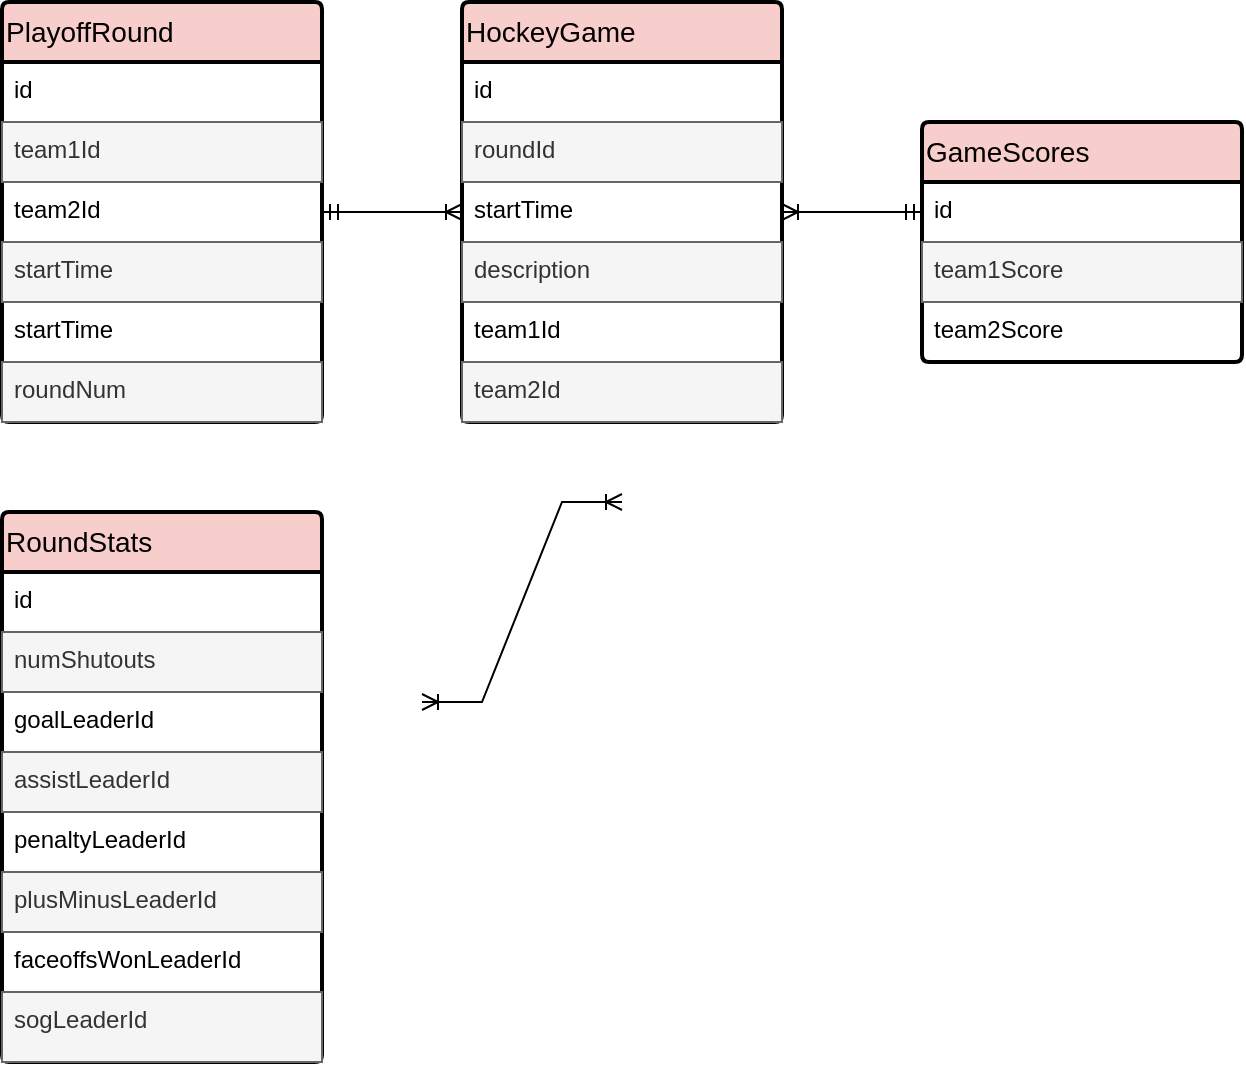 <mxfile version="26.2.14">
  <diagram id="R2lEEEUBdFMjLlhIrx00" name="Page-1">
    <mxGraphModel dx="772" dy="2116" grid="1" gridSize="10" guides="1" tooltips="1" connect="1" arrows="1" fold="1" page="1" pageScale="1" pageWidth="1100" pageHeight="850" math="0" shadow="0" extFonts="Permanent Marker^https://fonts.googleapis.com/css?family=Permanent+Marker">
      <root>
        <mxCell id="0" />
        <mxCell id="1" parent="0" />
        <mxCell id="98NpVVqbb9-Y8To-TxXA-19" value="PlayoffRound" style="swimlane;childLayout=stackLayout;horizontal=1;startSize=30;horizontalStack=0;rounded=1;fontSize=14;fontStyle=0;strokeWidth=2;resizeParent=0;resizeLast=1;shadow=0;dashed=0;align=left;arcSize=4;whiteSpace=wrap;html=1;fillColor=#f8cecc;strokeColor=#000000;" vertex="1" parent="1">
          <mxGeometry x="210" y="-1530" width="160" height="210" as="geometry" />
        </mxCell>
        <mxCell id="98NpVVqbb9-Y8To-TxXA-24" value="id" style="text;strokeColor=none;fillColor=none;spacingLeft=4;spacingRight=4;overflow=hidden;rotatable=0;points=[[0,0.5],[1,0.5]];portConstraint=eastwest;fontSize=12;whiteSpace=wrap;html=1;" vertex="1" parent="98NpVVqbb9-Y8To-TxXA-19">
          <mxGeometry y="30" width="160" height="30" as="geometry" />
        </mxCell>
        <mxCell id="98NpVVqbb9-Y8To-TxXA-26" value="team1Id" style="text;strokeColor=#666666;fillColor=#f5f5f5;spacingLeft=4;spacingRight=4;overflow=hidden;rotatable=0;points=[[0,0.5],[1,0.5]];portConstraint=eastwest;fontSize=12;whiteSpace=wrap;html=1;fontColor=#333333;" vertex="1" parent="98NpVVqbb9-Y8To-TxXA-19">
          <mxGeometry y="60" width="160" height="30" as="geometry" />
        </mxCell>
        <mxCell id="98NpVVqbb9-Y8To-TxXA-28" value="team2Id" style="text;strokeColor=none;fillColor=none;spacingLeft=4;spacingRight=4;overflow=hidden;rotatable=0;points=[[0,0.5],[1,0.5]];portConstraint=eastwest;fontSize=12;whiteSpace=wrap;html=1;" vertex="1" parent="98NpVVqbb9-Y8To-TxXA-19">
          <mxGeometry y="90" width="160" height="30" as="geometry" />
        </mxCell>
        <mxCell id="98NpVVqbb9-Y8To-TxXA-31" value="startTime" style="text;strokeColor=#666666;fillColor=#f5f5f5;spacingLeft=4;spacingRight=4;overflow=hidden;rotatable=0;points=[[0,0.5],[1,0.5]];portConstraint=eastwest;fontSize=12;whiteSpace=wrap;html=1;fontColor=#333333;" vertex="1" parent="98NpVVqbb9-Y8To-TxXA-19">
          <mxGeometry y="120" width="160" height="30" as="geometry" />
        </mxCell>
        <mxCell id="98NpVVqbb9-Y8To-TxXA-32" value="startTime" style="text;strokeColor=none;fillColor=none;spacingLeft=4;spacingRight=4;overflow=hidden;rotatable=0;points=[[0,0.5],[1,0.5]];portConstraint=eastwest;fontSize=12;whiteSpace=wrap;html=1;" vertex="1" parent="98NpVVqbb9-Y8To-TxXA-19">
          <mxGeometry y="150" width="160" height="30" as="geometry" />
        </mxCell>
        <mxCell id="98NpVVqbb9-Y8To-TxXA-23" value="roundNum" style="text;strokeColor=#666666;fillColor=#f5f5f5;spacingLeft=4;spacingRight=4;overflow=hidden;rotatable=0;points=[[0,0.5],[1,0.5]];portConstraint=eastwest;fontSize=12;whiteSpace=wrap;html=1;fontColor=#333333;" vertex="1" parent="98NpVVqbb9-Y8To-TxXA-19">
          <mxGeometry y="180" width="160" height="30" as="geometry" />
        </mxCell>
        <mxCell id="98NpVVqbb9-Y8To-TxXA-33" value="HockeyGame" style="swimlane;childLayout=stackLayout;horizontal=1;startSize=30;horizontalStack=0;rounded=1;fontSize=14;fontStyle=0;strokeWidth=2;resizeParent=0;resizeLast=1;shadow=0;dashed=0;align=left;arcSize=4;whiteSpace=wrap;html=1;fillColor=#f8cecc;strokeColor=#000000;" vertex="1" parent="1">
          <mxGeometry x="440" y="-1530" width="160" height="210" as="geometry" />
        </mxCell>
        <mxCell id="98NpVVqbb9-Y8To-TxXA-34" value="id" style="text;strokeColor=none;fillColor=none;spacingLeft=4;spacingRight=4;overflow=hidden;rotatable=0;points=[[0,0.5],[1,0.5]];portConstraint=eastwest;fontSize=12;whiteSpace=wrap;html=1;" vertex="1" parent="98NpVVqbb9-Y8To-TxXA-33">
          <mxGeometry y="30" width="160" height="30" as="geometry" />
        </mxCell>
        <mxCell id="98NpVVqbb9-Y8To-TxXA-35" value="roundId" style="text;strokeColor=#666666;fillColor=#f5f5f5;spacingLeft=4;spacingRight=4;overflow=hidden;rotatable=0;points=[[0,0.5],[1,0.5]];portConstraint=eastwest;fontSize=12;whiteSpace=wrap;html=1;fontColor=#333333;" vertex="1" parent="98NpVVqbb9-Y8To-TxXA-33">
          <mxGeometry y="60" width="160" height="30" as="geometry" />
        </mxCell>
        <mxCell id="98NpVVqbb9-Y8To-TxXA-36" value="startTime" style="text;strokeColor=none;fillColor=none;spacingLeft=4;spacingRight=4;overflow=hidden;rotatable=0;points=[[0,0.5],[1,0.5]];portConstraint=eastwest;fontSize=12;whiteSpace=wrap;html=1;" vertex="1" parent="98NpVVqbb9-Y8To-TxXA-33">
          <mxGeometry y="90" width="160" height="30" as="geometry" />
        </mxCell>
        <mxCell id="98NpVVqbb9-Y8To-TxXA-37" value="description" style="text;strokeColor=#666666;fillColor=#f5f5f5;spacingLeft=4;spacingRight=4;overflow=hidden;rotatable=0;points=[[0,0.5],[1,0.5]];portConstraint=eastwest;fontSize=12;whiteSpace=wrap;html=1;fontColor=#333333;" vertex="1" parent="98NpVVqbb9-Y8To-TxXA-33">
          <mxGeometry y="120" width="160" height="30" as="geometry" />
        </mxCell>
        <mxCell id="98NpVVqbb9-Y8To-TxXA-38" value="team1Id" style="text;strokeColor=none;fillColor=none;spacingLeft=4;spacingRight=4;overflow=hidden;rotatable=0;points=[[0,0.5],[1,0.5]];portConstraint=eastwest;fontSize=12;whiteSpace=wrap;html=1;" vertex="1" parent="98NpVVqbb9-Y8To-TxXA-33">
          <mxGeometry y="150" width="160" height="30" as="geometry" />
        </mxCell>
        <mxCell id="98NpVVqbb9-Y8To-TxXA-39" value="team2Id" style="text;strokeColor=#666666;fillColor=#f5f5f5;spacingLeft=4;spacingRight=4;overflow=hidden;rotatable=0;points=[[0,0.5],[1,0.5]];portConstraint=eastwest;fontSize=12;whiteSpace=wrap;html=1;fontColor=#333333;" vertex="1" parent="98NpVVqbb9-Y8To-TxXA-33">
          <mxGeometry y="180" width="160" height="30" as="geometry" />
        </mxCell>
        <mxCell id="98NpVVqbb9-Y8To-TxXA-162" value="GameScores" style="swimlane;childLayout=stackLayout;horizontal=1;startSize=30;horizontalStack=0;rounded=1;fontSize=14;fontStyle=0;strokeWidth=2;resizeParent=0;resizeLast=1;shadow=0;dashed=0;align=left;arcSize=4;whiteSpace=wrap;html=1;fillColor=#f8cecc;strokeColor=#000000;" vertex="1" parent="1">
          <mxGeometry x="670" y="-1470" width="160" height="120" as="geometry" />
        </mxCell>
        <mxCell id="98NpVVqbb9-Y8To-TxXA-163" value="id" style="text;strokeColor=none;fillColor=none;spacingLeft=4;spacingRight=4;overflow=hidden;rotatable=0;points=[[0,0.5],[1,0.5]];portConstraint=eastwest;fontSize=12;whiteSpace=wrap;html=1;" vertex="1" parent="98NpVVqbb9-Y8To-TxXA-162">
          <mxGeometry y="30" width="160" height="30" as="geometry" />
        </mxCell>
        <mxCell id="98NpVVqbb9-Y8To-TxXA-164" value="team1Score" style="text;strokeColor=#666666;fillColor=#f5f5f5;spacingLeft=4;spacingRight=4;overflow=hidden;rotatable=0;points=[[0,0.5],[1,0.5]];portConstraint=eastwest;fontSize=12;whiteSpace=wrap;html=1;fontColor=#333333;" vertex="1" parent="98NpVVqbb9-Y8To-TxXA-162">
          <mxGeometry y="60" width="160" height="30" as="geometry" />
        </mxCell>
        <mxCell id="98NpVVqbb9-Y8To-TxXA-165" value="team2Score" style="text;strokeColor=none;fillColor=none;spacingLeft=4;spacingRight=4;overflow=hidden;rotatable=0;points=[[0,0.5],[1,0.5]];portConstraint=eastwest;fontSize=12;whiteSpace=wrap;html=1;" vertex="1" parent="98NpVVqbb9-Y8To-TxXA-162">
          <mxGeometry y="90" width="160" height="30" as="geometry" />
        </mxCell>
        <mxCell id="98NpVVqbb9-Y8To-TxXA-169" value="" style="edgeStyle=entityRelationEdgeStyle;fontSize=12;html=1;endArrow=ERoneToMany;startArrow=ERmandOne;rounded=0;entryX=0;entryY=0.5;entryDx=0;entryDy=0;exitX=1;exitY=0.5;exitDx=0;exitDy=0;" edge="1" parent="1" source="98NpVVqbb9-Y8To-TxXA-28" target="98NpVVqbb9-Y8To-TxXA-36">
          <mxGeometry width="100" height="100" relative="1" as="geometry">
            <mxPoint x="350" y="-1210" as="sourcePoint" />
            <mxPoint x="450" y="-1310" as="targetPoint" />
            <Array as="points">
              <mxPoint x="360" y="-1300" />
              <mxPoint x="410" y="-1380" />
            </Array>
          </mxGeometry>
        </mxCell>
        <mxCell id="98NpVVqbb9-Y8To-TxXA-171" value="" style="edgeStyle=entityRelationEdgeStyle;fontSize=12;html=1;endArrow=ERoneToMany;startArrow=ERmandOne;rounded=0;entryX=1;entryY=0.5;entryDx=0;entryDy=0;" edge="1" parent="1" source="98NpVVqbb9-Y8To-TxXA-163" target="98NpVVqbb9-Y8To-TxXA-36">
          <mxGeometry width="100" height="100" relative="1" as="geometry">
            <mxPoint x="550" y="-1140" as="sourcePoint" />
            <mxPoint x="650" y="-1240" as="targetPoint" />
          </mxGeometry>
        </mxCell>
        <mxCell id="98NpVVqbb9-Y8To-TxXA-172" value="RoundStats" style="swimlane;childLayout=stackLayout;horizontal=1;startSize=30;horizontalStack=0;rounded=1;fontSize=14;fontStyle=0;strokeWidth=2;resizeParent=0;resizeLast=1;shadow=0;dashed=0;align=left;arcSize=4;whiteSpace=wrap;html=1;fillColor=#f8cecc;strokeColor=#000000;" vertex="1" parent="1">
          <mxGeometry x="210" y="-1275" width="160" height="275" as="geometry" />
        </mxCell>
        <mxCell id="98NpVVqbb9-Y8To-TxXA-173" value="id" style="text;strokeColor=none;fillColor=none;spacingLeft=4;spacingRight=4;overflow=hidden;rotatable=0;points=[[0,0.5],[1,0.5]];portConstraint=eastwest;fontSize=12;whiteSpace=wrap;html=1;" vertex="1" parent="98NpVVqbb9-Y8To-TxXA-172">
          <mxGeometry y="30" width="160" height="30" as="geometry" />
        </mxCell>
        <mxCell id="98NpVVqbb9-Y8To-TxXA-174" value="numShutouts" style="text;strokeColor=#666666;fillColor=#f5f5f5;spacingLeft=4;spacingRight=4;overflow=hidden;rotatable=0;points=[[0,0.5],[1,0.5]];portConstraint=eastwest;fontSize=12;whiteSpace=wrap;html=1;fontColor=#333333;" vertex="1" parent="98NpVVqbb9-Y8To-TxXA-172">
          <mxGeometry y="60" width="160" height="30" as="geometry" />
        </mxCell>
        <mxCell id="98NpVVqbb9-Y8To-TxXA-175" value="goalLeaderId" style="text;strokeColor=none;fillColor=none;spacingLeft=4;spacingRight=4;overflow=hidden;rotatable=0;points=[[0,0.5],[1,0.5]];portConstraint=eastwest;fontSize=12;whiteSpace=wrap;html=1;" vertex="1" parent="98NpVVqbb9-Y8To-TxXA-172">
          <mxGeometry y="90" width="160" height="30" as="geometry" />
        </mxCell>
        <mxCell id="98NpVVqbb9-Y8To-TxXA-176" value="assistLeaderId" style="text;strokeColor=#666666;fillColor=#f5f5f5;spacingLeft=4;spacingRight=4;overflow=hidden;rotatable=0;points=[[0,0.5],[1,0.5]];portConstraint=eastwest;fontSize=12;whiteSpace=wrap;html=1;fontColor=#333333;" vertex="1" parent="98NpVVqbb9-Y8To-TxXA-172">
          <mxGeometry y="120" width="160" height="30" as="geometry" />
        </mxCell>
        <mxCell id="98NpVVqbb9-Y8To-TxXA-177" value="penaltyLeaderId" style="text;strokeColor=none;fillColor=none;spacingLeft=4;spacingRight=4;overflow=hidden;rotatable=0;points=[[0,0.5],[1,0.5]];portConstraint=eastwest;fontSize=12;whiteSpace=wrap;html=1;" vertex="1" parent="98NpVVqbb9-Y8To-TxXA-172">
          <mxGeometry y="150" width="160" height="30" as="geometry" />
        </mxCell>
        <mxCell id="98NpVVqbb9-Y8To-TxXA-178" value="plusMinusLeaderId" style="text;strokeColor=#666666;fillColor=#f5f5f5;spacingLeft=4;spacingRight=4;overflow=hidden;rotatable=0;points=[[0,0.5],[1,0.5]];portConstraint=eastwest;fontSize=12;whiteSpace=wrap;html=1;fontColor=#333333;" vertex="1" parent="98NpVVqbb9-Y8To-TxXA-172">
          <mxGeometry y="180" width="160" height="30" as="geometry" />
        </mxCell>
        <mxCell id="98NpVVqbb9-Y8To-TxXA-181" value="faceoffsWonLeaderId" style="text;spacingLeft=4;spacingRight=4;overflow=hidden;rotatable=0;points=[[0,0.5],[1,0.5]];portConstraint=eastwest;fontSize=12;whiteSpace=wrap;html=1;" vertex="1" parent="98NpVVqbb9-Y8To-TxXA-172">
          <mxGeometry y="210" width="160" height="30" as="geometry" />
        </mxCell>
        <mxCell id="98NpVVqbb9-Y8To-TxXA-182" value="sogLeaderId" style="text;spacingLeft=4;spacingRight=4;overflow=hidden;rotatable=0;points=[[0,0.5],[1,0.5]];portConstraint=eastwest;fontSize=12;whiteSpace=wrap;html=1;fillColor=#f5f5f5;fontColor=#333333;strokeColor=#666666;" vertex="1" parent="98NpVVqbb9-Y8To-TxXA-172">
          <mxGeometry y="240" width="160" height="35" as="geometry" />
        </mxCell>
        <mxCell id="98NpVVqbb9-Y8To-TxXA-187" value="" style="edgeStyle=entityRelationEdgeStyle;fontSize=12;html=1;endArrow=ERoneToMany;startArrow=ERoneToMany;rounded=0;" edge="1" parent="1">
          <mxGeometry width="100" height="100" relative="1" as="geometry">
            <mxPoint x="420" y="-1180" as="sourcePoint" />
            <mxPoint x="520" y="-1280" as="targetPoint" />
          </mxGeometry>
        </mxCell>
      </root>
    </mxGraphModel>
  </diagram>
</mxfile>
